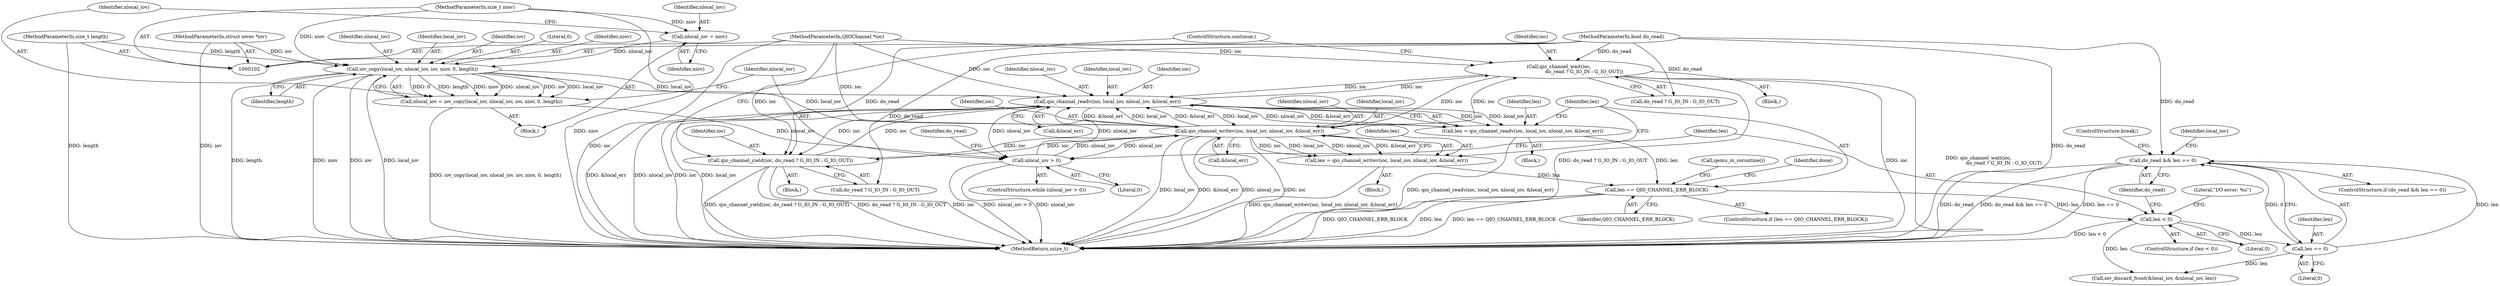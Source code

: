 digraph "0_qemu_ff82911cd3f69f028f2537825c9720ff78bc3f19_1@API" {
"1000213" [label="(Call,do_read && len == 0)"];
"1000107" [label="(MethodParameterIn,bool do_read)"];
"1000215" [label="(Call,len == 0)"];
"1000197" [label="(Call,len < 0)"];
"1000162" [label="(Call,len == QIO_CHANNEL_ERR_BLOCK)"];
"1000143" [label="(Call,len = qio_channel_readv(ioc, local_iov, nlocal_iov, &local_err))"];
"1000145" [label="(Call,qio_channel_readv(ioc, local_iov, nlocal_iov, &local_err))"];
"1000184" [label="(Call,qio_channel_wait(ioc,\n                                 do_read ? G_IO_IN : G_IO_OUT))"];
"1000155" [label="(Call,qio_channel_writev(ioc, local_iov, nlocal_iov, &local_err))"];
"1000169" [label="(Call,qio_channel_yield(ioc, do_read ? G_IO_IN : G_IO_OUT))"];
"1000103" [label="(MethodParameterIn,QIOChannel *ioc)"];
"1000127" [label="(Call,iov_copy(local_iov, nlocal_iov, iov, niov, 0, length))"];
"1000122" [label="(Call,nlocal_iov = niov)"];
"1000105" [label="(MethodParameterIn,size_t niov)"];
"1000104" [label="(MethodParameterIn,struct iovec *iov)"];
"1000106" [label="(MethodParameterIn,size_t length)"];
"1000135" [label="(Call,nlocal_iov > 0)"];
"1000125" [label="(Call,nlocal_iov = iov_copy(local_iov, nlocal_iov, iov, niov, 0, length))"];
"1000153" [label="(Call,len = qio_channel_writev(ioc, local_iov, nlocal_iov, &local_err))"];
"1000133" [label="(Identifier,length)"];
"1000104" [label="(MethodParameterIn,struct iovec *iov)"];
"1000125" [label="(Call,nlocal_iov = iov_copy(local_iov, nlocal_iov, iov, niov, 0, length))"];
"1000129" [label="(Identifier,nlocal_iov)"];
"1000154" [label="(Identifier,len)"];
"1000148" [label="(Identifier,nlocal_iov)"];
"1000159" [label="(Call,&local_err)"];
"1000155" [label="(Call,qio_channel_writev(ioc, local_iov, nlocal_iov, &local_err))"];
"1000167" [label="(Call,qemu_in_coroutine())"];
"1000170" [label="(Identifier,ioc)"];
"1000128" [label="(Identifier,local_iov)"];
"1000136" [label="(Identifier,nlocal_iov)"];
"1000147" [label="(Identifier,local_iov)"];
"1000216" [label="(Identifier,len)"];
"1000142" [label="(Block,)"];
"1000213" [label="(Call,do_read && len == 0)"];
"1000215" [label="(Call,len == 0)"];
"1000171" [label="(Call,do_read ? G_IO_IN : G_IO_OUT)"];
"1000145" [label="(Call,qio_channel_readv(ioc, local_iov, nlocal_iov, &local_err))"];
"1000103" [label="(MethodParameterIn,QIOChannel *ioc)"];
"1000127" [label="(Call,iov_copy(local_iov, nlocal_iov, iov, niov, 0, length))"];
"1000169" [label="(Call,qio_channel_yield(ioc, do_read ? G_IO_IN : G_IO_OUT))"];
"1000130" [label="(Identifier,iov)"];
"1000202" [label="(Literal,\"I/O error: %s\")"];
"1000217" [label="(Literal,0)"];
"1000220" [label="(Call,iov_discard_front(&local_iov, &nlocal_iov, len))"];
"1000212" [label="(ControlStructure,if (do_read && len == 0))"];
"1000144" [label="(Identifier,len)"];
"1000183" [label="(Block,)"];
"1000122" [label="(Call,nlocal_iov = niov)"];
"1000152" [label="(Block,)"];
"1000168" [label="(Block,)"];
"1000146" [label="(Identifier,ioc)"];
"1000153" [label="(Call,len = qio_channel_writev(ioc, local_iov, nlocal_iov, &local_err))"];
"1000135" [label="(Call,nlocal_iov > 0)"];
"1000132" [label="(Literal,0)"];
"1000124" [label="(Identifier,niov)"];
"1000156" [label="(Identifier,ioc)"];
"1000149" [label="(Call,&local_err)"];
"1000197" [label="(Call,len < 0)"];
"1000164" [label="(Identifier,QIO_CHANNEL_ERR_BLOCK)"];
"1000163" [label="(Identifier,len)"];
"1000196" [label="(ControlStructure,if (len < 0))"];
"1000186" [label="(Call,do_read ? G_IO_IN : G_IO_OUT)"];
"1000222" [label="(Identifier,local_iov)"];
"1000199" [label="(Literal,0)"];
"1000185" [label="(Identifier,ioc)"];
"1000158" [label="(Identifier,nlocal_iov)"];
"1000126" [label="(Identifier,nlocal_iov)"];
"1000105" [label="(MethodParameterIn,size_t niov)"];
"1000162" [label="(Call,len == QIO_CHANNEL_ERR_BLOCK)"];
"1000182" [label="(Identifier,done)"];
"1000131" [label="(Identifier,niov)"];
"1000219" [label="(ControlStructure,break;)"];
"1000107" [label="(MethodParameterIn,bool do_read)"];
"1000229" [label="(MethodReturn,ssize_t)"];
"1000214" [label="(Identifier,do_read)"];
"1000195" [label="(ControlStructure,continue;)"];
"1000157" [label="(Identifier,local_iov)"];
"1000108" [label="(Block,)"];
"1000141" [label="(Identifier,do_read)"];
"1000123" [label="(Identifier,nlocal_iov)"];
"1000134" [label="(ControlStructure,while (nlocal_iov > 0))"];
"1000137" [label="(Literal,0)"];
"1000161" [label="(ControlStructure,if (len == QIO_CHANNEL_ERR_BLOCK))"];
"1000198" [label="(Identifier,len)"];
"1000106" [label="(MethodParameterIn,size_t length)"];
"1000143" [label="(Call,len = qio_channel_readv(ioc, local_iov, nlocal_iov, &local_err))"];
"1000184" [label="(Call,qio_channel_wait(ioc,\n                                 do_read ? G_IO_IN : G_IO_OUT))"];
"1000213" -> "1000212"  [label="AST: "];
"1000213" -> "1000214"  [label="CFG: "];
"1000213" -> "1000215"  [label="CFG: "];
"1000214" -> "1000213"  [label="AST: "];
"1000215" -> "1000213"  [label="AST: "];
"1000219" -> "1000213"  [label="CFG: "];
"1000222" -> "1000213"  [label="CFG: "];
"1000213" -> "1000229"  [label="DDG: do_read"];
"1000213" -> "1000229"  [label="DDG: do_read && len == 0"];
"1000213" -> "1000229"  [label="DDG: len == 0"];
"1000107" -> "1000213"  [label="DDG: do_read"];
"1000215" -> "1000213"  [label="DDG: len"];
"1000215" -> "1000213"  [label="DDG: 0"];
"1000107" -> "1000102"  [label="AST: "];
"1000107" -> "1000229"  [label="DDG: do_read"];
"1000107" -> "1000169"  [label="DDG: do_read"];
"1000107" -> "1000171"  [label="DDG: do_read"];
"1000107" -> "1000184"  [label="DDG: do_read"];
"1000107" -> "1000186"  [label="DDG: do_read"];
"1000215" -> "1000217"  [label="CFG: "];
"1000216" -> "1000215"  [label="AST: "];
"1000217" -> "1000215"  [label="AST: "];
"1000197" -> "1000215"  [label="DDG: len"];
"1000215" -> "1000220"  [label="DDG: len"];
"1000197" -> "1000196"  [label="AST: "];
"1000197" -> "1000199"  [label="CFG: "];
"1000198" -> "1000197"  [label="AST: "];
"1000199" -> "1000197"  [label="AST: "];
"1000202" -> "1000197"  [label="CFG: "];
"1000214" -> "1000197"  [label="CFG: "];
"1000197" -> "1000229"  [label="DDG: len < 0"];
"1000162" -> "1000197"  [label="DDG: len"];
"1000197" -> "1000220"  [label="DDG: len"];
"1000162" -> "1000161"  [label="AST: "];
"1000162" -> "1000164"  [label="CFG: "];
"1000163" -> "1000162"  [label="AST: "];
"1000164" -> "1000162"  [label="AST: "];
"1000167" -> "1000162"  [label="CFG: "];
"1000182" -> "1000162"  [label="CFG: "];
"1000162" -> "1000229"  [label="DDG: QIO_CHANNEL_ERR_BLOCK"];
"1000162" -> "1000229"  [label="DDG: len"];
"1000162" -> "1000229"  [label="DDG: len == QIO_CHANNEL_ERR_BLOCK"];
"1000143" -> "1000162"  [label="DDG: len"];
"1000153" -> "1000162"  [label="DDG: len"];
"1000143" -> "1000142"  [label="AST: "];
"1000143" -> "1000145"  [label="CFG: "];
"1000144" -> "1000143"  [label="AST: "];
"1000145" -> "1000143"  [label="AST: "];
"1000163" -> "1000143"  [label="CFG: "];
"1000143" -> "1000229"  [label="DDG: qio_channel_readv(ioc, local_iov, nlocal_iov, &local_err)"];
"1000145" -> "1000143"  [label="DDG: ioc"];
"1000145" -> "1000143"  [label="DDG: local_iov"];
"1000145" -> "1000143"  [label="DDG: nlocal_iov"];
"1000145" -> "1000143"  [label="DDG: &local_err"];
"1000145" -> "1000149"  [label="CFG: "];
"1000146" -> "1000145"  [label="AST: "];
"1000147" -> "1000145"  [label="AST: "];
"1000148" -> "1000145"  [label="AST: "];
"1000149" -> "1000145"  [label="AST: "];
"1000145" -> "1000229"  [label="DDG: &local_err"];
"1000145" -> "1000229"  [label="DDG: nlocal_iov"];
"1000145" -> "1000229"  [label="DDG: ioc"];
"1000145" -> "1000229"  [label="DDG: local_iov"];
"1000145" -> "1000135"  [label="DDG: nlocal_iov"];
"1000184" -> "1000145"  [label="DDG: ioc"];
"1000169" -> "1000145"  [label="DDG: ioc"];
"1000103" -> "1000145"  [label="DDG: ioc"];
"1000155" -> "1000145"  [label="DDG: local_iov"];
"1000155" -> "1000145"  [label="DDG: &local_err"];
"1000127" -> "1000145"  [label="DDG: local_iov"];
"1000135" -> "1000145"  [label="DDG: nlocal_iov"];
"1000145" -> "1000155"  [label="DDG: local_iov"];
"1000145" -> "1000155"  [label="DDG: &local_err"];
"1000145" -> "1000169"  [label="DDG: ioc"];
"1000145" -> "1000184"  [label="DDG: ioc"];
"1000184" -> "1000183"  [label="AST: "];
"1000184" -> "1000186"  [label="CFG: "];
"1000185" -> "1000184"  [label="AST: "];
"1000186" -> "1000184"  [label="AST: "];
"1000195" -> "1000184"  [label="CFG: "];
"1000184" -> "1000229"  [label="DDG: ioc"];
"1000184" -> "1000229"  [label="DDG: qio_channel_wait(ioc,\n                                 do_read ? G_IO_IN : G_IO_OUT)"];
"1000184" -> "1000229"  [label="DDG: do_read ? G_IO_IN : G_IO_OUT"];
"1000184" -> "1000155"  [label="DDG: ioc"];
"1000155" -> "1000184"  [label="DDG: ioc"];
"1000103" -> "1000184"  [label="DDG: ioc"];
"1000155" -> "1000153"  [label="AST: "];
"1000155" -> "1000159"  [label="CFG: "];
"1000156" -> "1000155"  [label="AST: "];
"1000157" -> "1000155"  [label="AST: "];
"1000158" -> "1000155"  [label="AST: "];
"1000159" -> "1000155"  [label="AST: "];
"1000153" -> "1000155"  [label="CFG: "];
"1000155" -> "1000229"  [label="DDG: local_iov"];
"1000155" -> "1000229"  [label="DDG: &local_err"];
"1000155" -> "1000229"  [label="DDG: nlocal_iov"];
"1000155" -> "1000229"  [label="DDG: ioc"];
"1000155" -> "1000135"  [label="DDG: nlocal_iov"];
"1000155" -> "1000153"  [label="DDG: ioc"];
"1000155" -> "1000153"  [label="DDG: local_iov"];
"1000155" -> "1000153"  [label="DDG: nlocal_iov"];
"1000155" -> "1000153"  [label="DDG: &local_err"];
"1000169" -> "1000155"  [label="DDG: ioc"];
"1000103" -> "1000155"  [label="DDG: ioc"];
"1000127" -> "1000155"  [label="DDG: local_iov"];
"1000135" -> "1000155"  [label="DDG: nlocal_iov"];
"1000155" -> "1000169"  [label="DDG: ioc"];
"1000169" -> "1000168"  [label="AST: "];
"1000169" -> "1000171"  [label="CFG: "];
"1000170" -> "1000169"  [label="AST: "];
"1000171" -> "1000169"  [label="AST: "];
"1000195" -> "1000169"  [label="CFG: "];
"1000169" -> "1000229"  [label="DDG: qio_channel_yield(ioc, do_read ? G_IO_IN : G_IO_OUT)"];
"1000169" -> "1000229"  [label="DDG: do_read ? G_IO_IN : G_IO_OUT"];
"1000169" -> "1000229"  [label="DDG: ioc"];
"1000103" -> "1000169"  [label="DDG: ioc"];
"1000103" -> "1000102"  [label="AST: "];
"1000103" -> "1000229"  [label="DDG: ioc"];
"1000127" -> "1000125"  [label="AST: "];
"1000127" -> "1000133"  [label="CFG: "];
"1000128" -> "1000127"  [label="AST: "];
"1000129" -> "1000127"  [label="AST: "];
"1000130" -> "1000127"  [label="AST: "];
"1000131" -> "1000127"  [label="AST: "];
"1000132" -> "1000127"  [label="AST: "];
"1000133" -> "1000127"  [label="AST: "];
"1000125" -> "1000127"  [label="CFG: "];
"1000127" -> "1000229"  [label="DDG: length"];
"1000127" -> "1000229"  [label="DDG: niov"];
"1000127" -> "1000229"  [label="DDG: iov"];
"1000127" -> "1000229"  [label="DDG: local_iov"];
"1000127" -> "1000125"  [label="DDG: 0"];
"1000127" -> "1000125"  [label="DDG: length"];
"1000127" -> "1000125"  [label="DDG: niov"];
"1000127" -> "1000125"  [label="DDG: nlocal_iov"];
"1000127" -> "1000125"  [label="DDG: iov"];
"1000127" -> "1000125"  [label="DDG: local_iov"];
"1000122" -> "1000127"  [label="DDG: nlocal_iov"];
"1000104" -> "1000127"  [label="DDG: iov"];
"1000105" -> "1000127"  [label="DDG: niov"];
"1000106" -> "1000127"  [label="DDG: length"];
"1000122" -> "1000108"  [label="AST: "];
"1000122" -> "1000124"  [label="CFG: "];
"1000123" -> "1000122"  [label="AST: "];
"1000124" -> "1000122"  [label="AST: "];
"1000126" -> "1000122"  [label="CFG: "];
"1000105" -> "1000122"  [label="DDG: niov"];
"1000105" -> "1000102"  [label="AST: "];
"1000105" -> "1000229"  [label="DDG: niov"];
"1000104" -> "1000102"  [label="AST: "];
"1000104" -> "1000229"  [label="DDG: iov"];
"1000106" -> "1000102"  [label="AST: "];
"1000106" -> "1000229"  [label="DDG: length"];
"1000135" -> "1000134"  [label="AST: "];
"1000135" -> "1000137"  [label="CFG: "];
"1000136" -> "1000135"  [label="AST: "];
"1000137" -> "1000135"  [label="AST: "];
"1000141" -> "1000135"  [label="CFG: "];
"1000198" -> "1000135"  [label="CFG: "];
"1000135" -> "1000229"  [label="DDG: nlocal_iov > 0"];
"1000135" -> "1000229"  [label="DDG: nlocal_iov"];
"1000125" -> "1000135"  [label="DDG: nlocal_iov"];
"1000125" -> "1000108"  [label="AST: "];
"1000126" -> "1000125"  [label="AST: "];
"1000136" -> "1000125"  [label="CFG: "];
"1000125" -> "1000229"  [label="DDG: iov_copy(local_iov, nlocal_iov, iov, niov, 0, length)"];
"1000153" -> "1000152"  [label="AST: "];
"1000154" -> "1000153"  [label="AST: "];
"1000163" -> "1000153"  [label="CFG: "];
"1000153" -> "1000229"  [label="DDG: qio_channel_writev(ioc, local_iov, nlocal_iov, &local_err)"];
}
